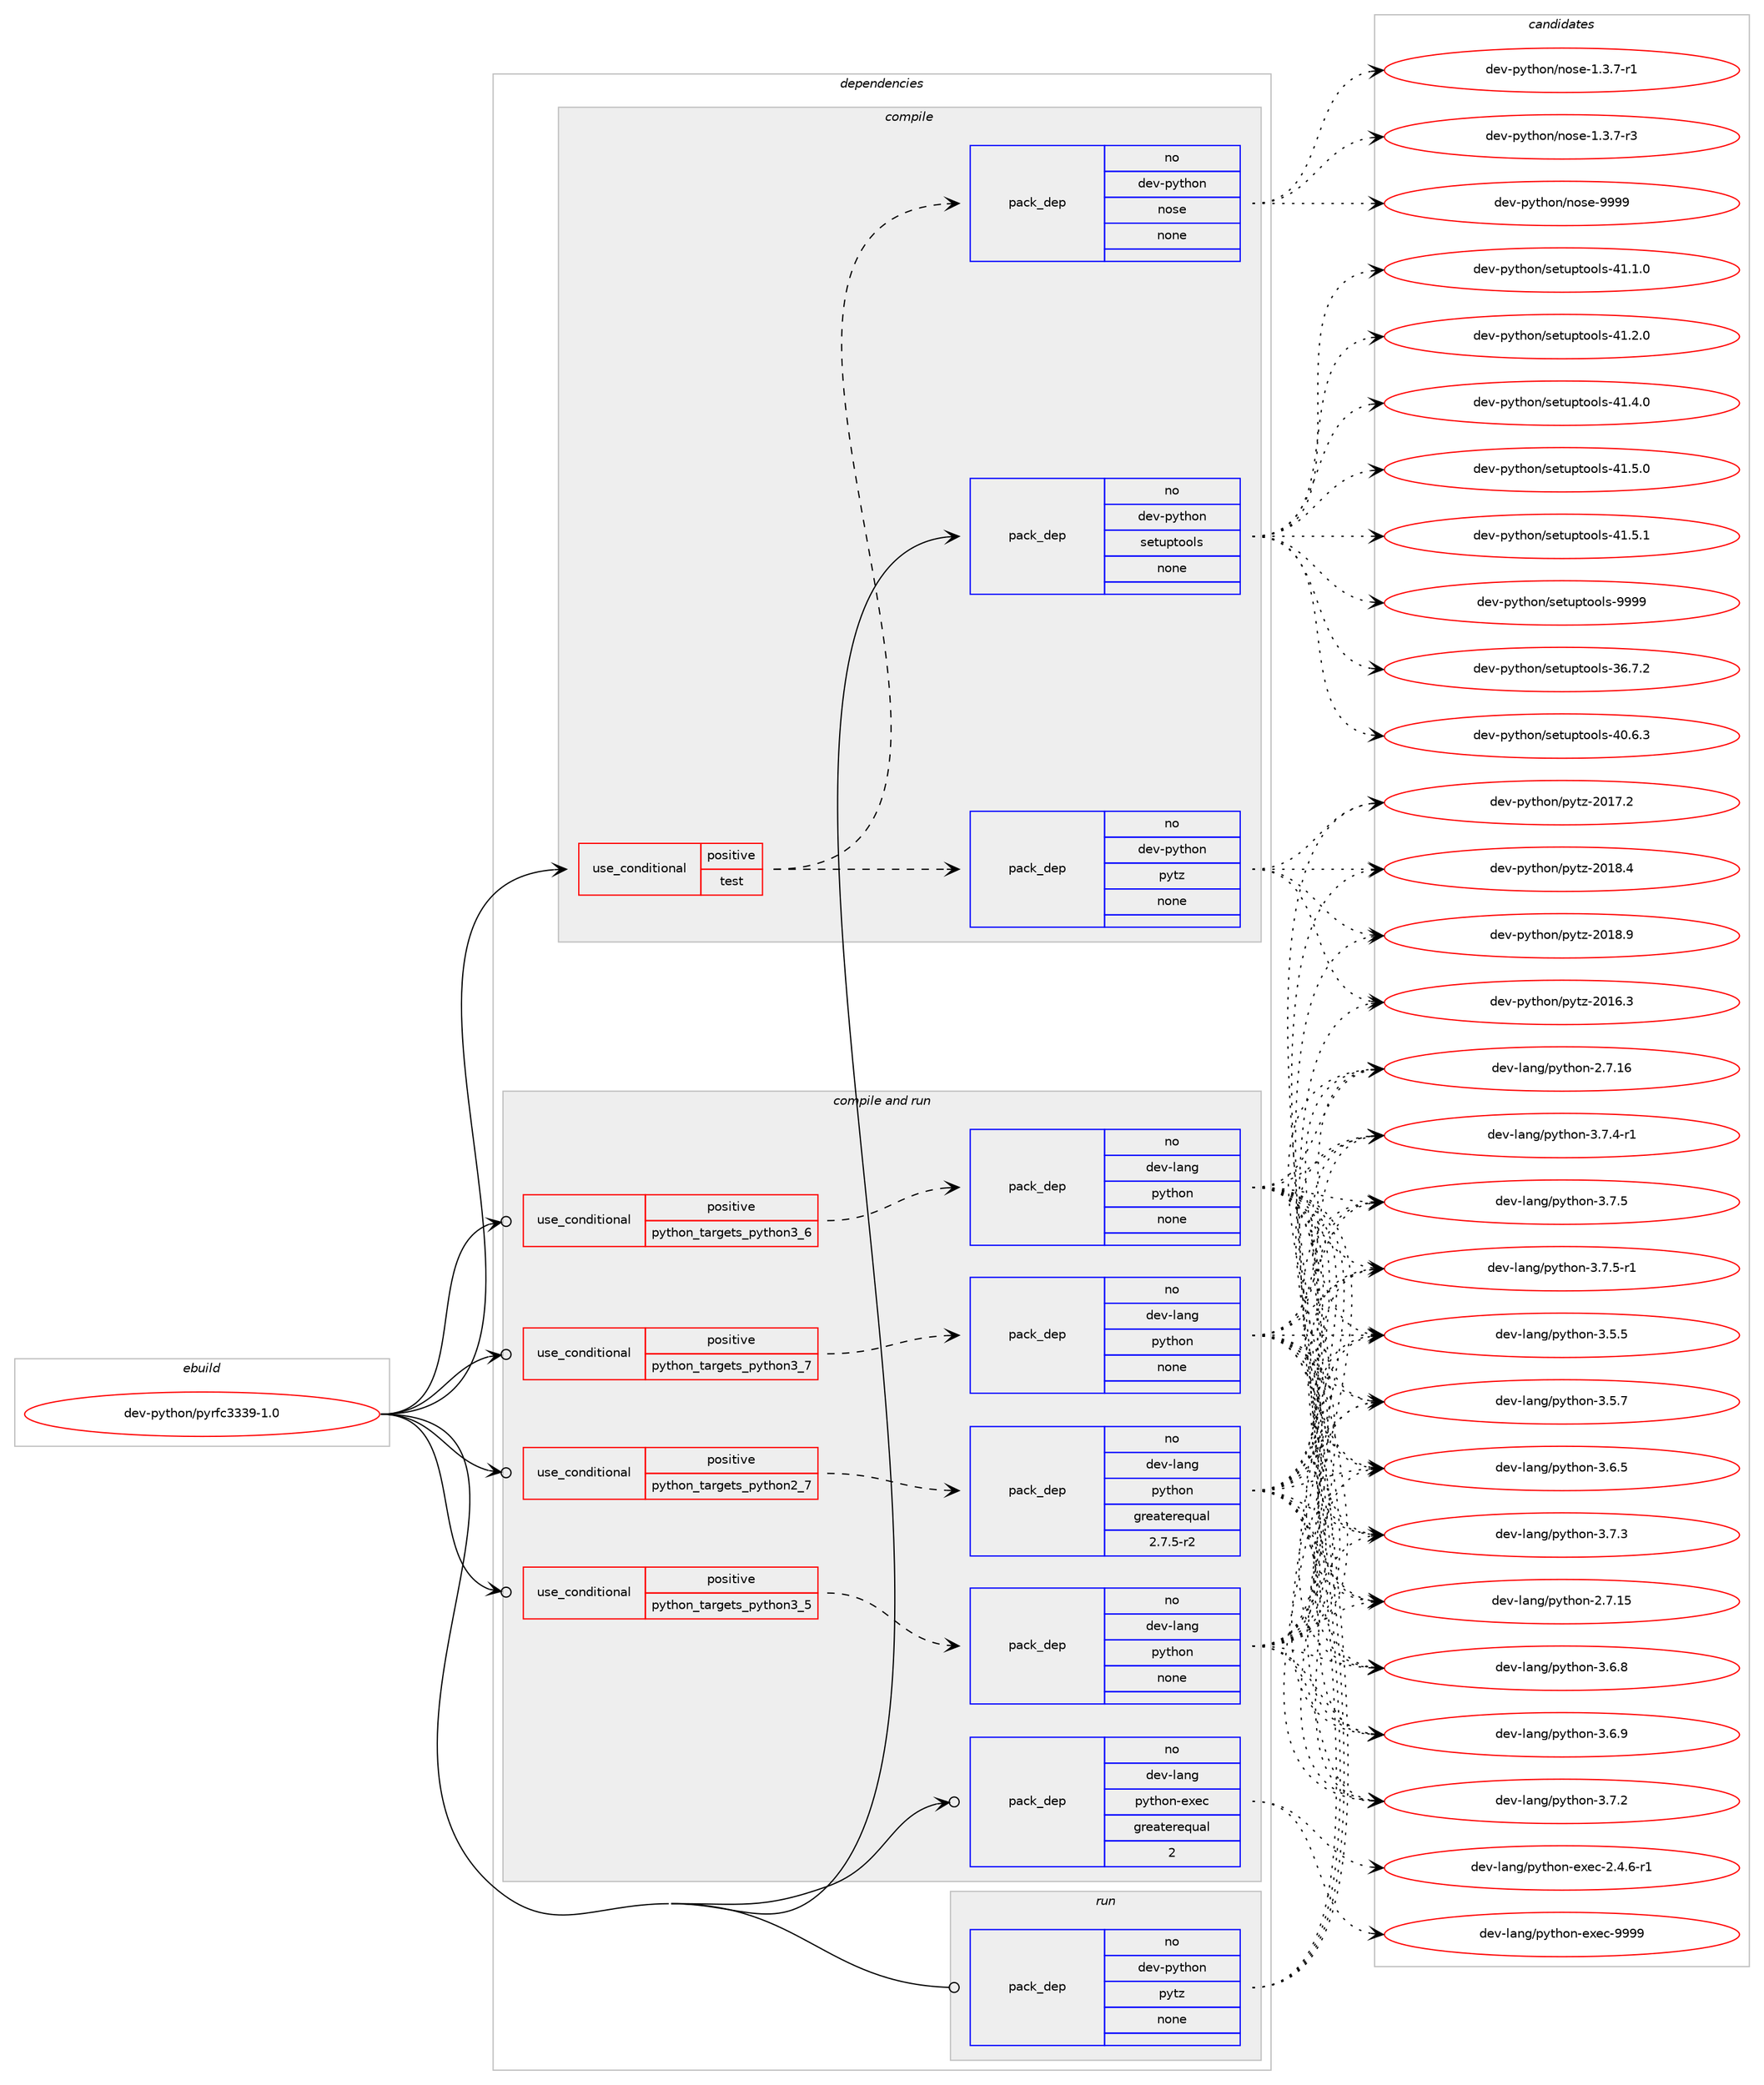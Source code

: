 digraph prolog {

# *************
# Graph options
# *************

newrank=true;
concentrate=true;
compound=true;
graph [rankdir=LR,fontname=Helvetica,fontsize=10,ranksep=1.5];#, ranksep=2.5, nodesep=0.2];
edge  [arrowhead=vee];
node  [fontname=Helvetica,fontsize=10];

# **********
# The ebuild
# **********

subgraph cluster_leftcol {
color=gray;
rank=same;
label=<<i>ebuild</i>>;
id [label="dev-python/pyrfc3339-1.0", color=red, width=4, href="../dev-python/pyrfc3339-1.0.svg"];
}

# ****************
# The dependencies
# ****************

subgraph cluster_midcol {
color=gray;
label=<<i>dependencies</i>>;
subgraph cluster_compile {
fillcolor="#eeeeee";
style=filled;
label=<<i>compile</i>>;
subgraph cond146659 {
dependency628279 [label=<<TABLE BORDER="0" CELLBORDER="1" CELLSPACING="0" CELLPADDING="4"><TR><TD ROWSPAN="3" CELLPADDING="10">use_conditional</TD></TR><TR><TD>positive</TD></TR><TR><TD>test</TD></TR></TABLE>>, shape=none, color=red];
subgraph pack469760 {
dependency628280 [label=<<TABLE BORDER="0" CELLBORDER="1" CELLSPACING="0" CELLPADDING="4" WIDTH="220"><TR><TD ROWSPAN="6" CELLPADDING="30">pack_dep</TD></TR><TR><TD WIDTH="110">no</TD></TR><TR><TD>dev-python</TD></TR><TR><TD>pytz</TD></TR><TR><TD>none</TD></TR><TR><TD></TD></TR></TABLE>>, shape=none, color=blue];
}
dependency628279:e -> dependency628280:w [weight=20,style="dashed",arrowhead="vee"];
subgraph pack469761 {
dependency628281 [label=<<TABLE BORDER="0" CELLBORDER="1" CELLSPACING="0" CELLPADDING="4" WIDTH="220"><TR><TD ROWSPAN="6" CELLPADDING="30">pack_dep</TD></TR><TR><TD WIDTH="110">no</TD></TR><TR><TD>dev-python</TD></TR><TR><TD>nose</TD></TR><TR><TD>none</TD></TR><TR><TD></TD></TR></TABLE>>, shape=none, color=blue];
}
dependency628279:e -> dependency628281:w [weight=20,style="dashed",arrowhead="vee"];
}
id:e -> dependency628279:w [weight=20,style="solid",arrowhead="vee"];
subgraph pack469762 {
dependency628282 [label=<<TABLE BORDER="0" CELLBORDER="1" CELLSPACING="0" CELLPADDING="4" WIDTH="220"><TR><TD ROWSPAN="6" CELLPADDING="30">pack_dep</TD></TR><TR><TD WIDTH="110">no</TD></TR><TR><TD>dev-python</TD></TR><TR><TD>setuptools</TD></TR><TR><TD>none</TD></TR><TR><TD></TD></TR></TABLE>>, shape=none, color=blue];
}
id:e -> dependency628282:w [weight=20,style="solid",arrowhead="vee"];
}
subgraph cluster_compileandrun {
fillcolor="#eeeeee";
style=filled;
label=<<i>compile and run</i>>;
subgraph cond146660 {
dependency628283 [label=<<TABLE BORDER="0" CELLBORDER="1" CELLSPACING="0" CELLPADDING="4"><TR><TD ROWSPAN="3" CELLPADDING="10">use_conditional</TD></TR><TR><TD>positive</TD></TR><TR><TD>python_targets_python2_7</TD></TR></TABLE>>, shape=none, color=red];
subgraph pack469763 {
dependency628284 [label=<<TABLE BORDER="0" CELLBORDER="1" CELLSPACING="0" CELLPADDING="4" WIDTH="220"><TR><TD ROWSPAN="6" CELLPADDING="30">pack_dep</TD></TR><TR><TD WIDTH="110">no</TD></TR><TR><TD>dev-lang</TD></TR><TR><TD>python</TD></TR><TR><TD>greaterequal</TD></TR><TR><TD>2.7.5-r2</TD></TR></TABLE>>, shape=none, color=blue];
}
dependency628283:e -> dependency628284:w [weight=20,style="dashed",arrowhead="vee"];
}
id:e -> dependency628283:w [weight=20,style="solid",arrowhead="odotvee"];
subgraph cond146661 {
dependency628285 [label=<<TABLE BORDER="0" CELLBORDER="1" CELLSPACING="0" CELLPADDING="4"><TR><TD ROWSPAN="3" CELLPADDING="10">use_conditional</TD></TR><TR><TD>positive</TD></TR><TR><TD>python_targets_python3_5</TD></TR></TABLE>>, shape=none, color=red];
subgraph pack469764 {
dependency628286 [label=<<TABLE BORDER="0" CELLBORDER="1" CELLSPACING="0" CELLPADDING="4" WIDTH="220"><TR><TD ROWSPAN="6" CELLPADDING="30">pack_dep</TD></TR><TR><TD WIDTH="110">no</TD></TR><TR><TD>dev-lang</TD></TR><TR><TD>python</TD></TR><TR><TD>none</TD></TR><TR><TD></TD></TR></TABLE>>, shape=none, color=blue];
}
dependency628285:e -> dependency628286:w [weight=20,style="dashed",arrowhead="vee"];
}
id:e -> dependency628285:w [weight=20,style="solid",arrowhead="odotvee"];
subgraph cond146662 {
dependency628287 [label=<<TABLE BORDER="0" CELLBORDER="1" CELLSPACING="0" CELLPADDING="4"><TR><TD ROWSPAN="3" CELLPADDING="10">use_conditional</TD></TR><TR><TD>positive</TD></TR><TR><TD>python_targets_python3_6</TD></TR></TABLE>>, shape=none, color=red];
subgraph pack469765 {
dependency628288 [label=<<TABLE BORDER="0" CELLBORDER="1" CELLSPACING="0" CELLPADDING="4" WIDTH="220"><TR><TD ROWSPAN="6" CELLPADDING="30">pack_dep</TD></TR><TR><TD WIDTH="110">no</TD></TR><TR><TD>dev-lang</TD></TR><TR><TD>python</TD></TR><TR><TD>none</TD></TR><TR><TD></TD></TR></TABLE>>, shape=none, color=blue];
}
dependency628287:e -> dependency628288:w [weight=20,style="dashed",arrowhead="vee"];
}
id:e -> dependency628287:w [weight=20,style="solid",arrowhead="odotvee"];
subgraph cond146663 {
dependency628289 [label=<<TABLE BORDER="0" CELLBORDER="1" CELLSPACING="0" CELLPADDING="4"><TR><TD ROWSPAN="3" CELLPADDING="10">use_conditional</TD></TR><TR><TD>positive</TD></TR><TR><TD>python_targets_python3_7</TD></TR></TABLE>>, shape=none, color=red];
subgraph pack469766 {
dependency628290 [label=<<TABLE BORDER="0" CELLBORDER="1" CELLSPACING="0" CELLPADDING="4" WIDTH="220"><TR><TD ROWSPAN="6" CELLPADDING="30">pack_dep</TD></TR><TR><TD WIDTH="110">no</TD></TR><TR><TD>dev-lang</TD></TR><TR><TD>python</TD></TR><TR><TD>none</TD></TR><TR><TD></TD></TR></TABLE>>, shape=none, color=blue];
}
dependency628289:e -> dependency628290:w [weight=20,style="dashed",arrowhead="vee"];
}
id:e -> dependency628289:w [weight=20,style="solid",arrowhead="odotvee"];
subgraph pack469767 {
dependency628291 [label=<<TABLE BORDER="0" CELLBORDER="1" CELLSPACING="0" CELLPADDING="4" WIDTH="220"><TR><TD ROWSPAN="6" CELLPADDING="30">pack_dep</TD></TR><TR><TD WIDTH="110">no</TD></TR><TR><TD>dev-lang</TD></TR><TR><TD>python-exec</TD></TR><TR><TD>greaterequal</TD></TR><TR><TD>2</TD></TR></TABLE>>, shape=none, color=blue];
}
id:e -> dependency628291:w [weight=20,style="solid",arrowhead="odotvee"];
}
subgraph cluster_run {
fillcolor="#eeeeee";
style=filled;
label=<<i>run</i>>;
subgraph pack469768 {
dependency628292 [label=<<TABLE BORDER="0" CELLBORDER="1" CELLSPACING="0" CELLPADDING="4" WIDTH="220"><TR><TD ROWSPAN="6" CELLPADDING="30">pack_dep</TD></TR><TR><TD WIDTH="110">no</TD></TR><TR><TD>dev-python</TD></TR><TR><TD>pytz</TD></TR><TR><TD>none</TD></TR><TR><TD></TD></TR></TABLE>>, shape=none, color=blue];
}
id:e -> dependency628292:w [weight=20,style="solid",arrowhead="odot"];
}
}

# **************
# The candidates
# **************

subgraph cluster_choices {
rank=same;
color=gray;
label=<<i>candidates</i>>;

subgraph choice469760 {
color=black;
nodesep=1;
choice100101118451121211161041111104711212111612245504849544651 [label="dev-python/pytz-2016.3", color=red, width=4,href="../dev-python/pytz-2016.3.svg"];
choice100101118451121211161041111104711212111612245504849554650 [label="dev-python/pytz-2017.2", color=red, width=4,href="../dev-python/pytz-2017.2.svg"];
choice100101118451121211161041111104711212111612245504849564652 [label="dev-python/pytz-2018.4", color=red, width=4,href="../dev-python/pytz-2018.4.svg"];
choice100101118451121211161041111104711212111612245504849564657 [label="dev-python/pytz-2018.9", color=red, width=4,href="../dev-python/pytz-2018.9.svg"];
dependency628280:e -> choice100101118451121211161041111104711212111612245504849544651:w [style=dotted,weight="100"];
dependency628280:e -> choice100101118451121211161041111104711212111612245504849554650:w [style=dotted,weight="100"];
dependency628280:e -> choice100101118451121211161041111104711212111612245504849564652:w [style=dotted,weight="100"];
dependency628280:e -> choice100101118451121211161041111104711212111612245504849564657:w [style=dotted,weight="100"];
}
subgraph choice469761 {
color=black;
nodesep=1;
choice10010111845112121116104111110471101111151014549465146554511449 [label="dev-python/nose-1.3.7-r1", color=red, width=4,href="../dev-python/nose-1.3.7-r1.svg"];
choice10010111845112121116104111110471101111151014549465146554511451 [label="dev-python/nose-1.3.7-r3", color=red, width=4,href="../dev-python/nose-1.3.7-r3.svg"];
choice10010111845112121116104111110471101111151014557575757 [label="dev-python/nose-9999", color=red, width=4,href="../dev-python/nose-9999.svg"];
dependency628281:e -> choice10010111845112121116104111110471101111151014549465146554511449:w [style=dotted,weight="100"];
dependency628281:e -> choice10010111845112121116104111110471101111151014549465146554511451:w [style=dotted,weight="100"];
dependency628281:e -> choice10010111845112121116104111110471101111151014557575757:w [style=dotted,weight="100"];
}
subgraph choice469762 {
color=black;
nodesep=1;
choice100101118451121211161041111104711510111611711211611111110811545515446554650 [label="dev-python/setuptools-36.7.2", color=red, width=4,href="../dev-python/setuptools-36.7.2.svg"];
choice100101118451121211161041111104711510111611711211611111110811545524846544651 [label="dev-python/setuptools-40.6.3", color=red, width=4,href="../dev-python/setuptools-40.6.3.svg"];
choice100101118451121211161041111104711510111611711211611111110811545524946494648 [label="dev-python/setuptools-41.1.0", color=red, width=4,href="../dev-python/setuptools-41.1.0.svg"];
choice100101118451121211161041111104711510111611711211611111110811545524946504648 [label="dev-python/setuptools-41.2.0", color=red, width=4,href="../dev-python/setuptools-41.2.0.svg"];
choice100101118451121211161041111104711510111611711211611111110811545524946524648 [label="dev-python/setuptools-41.4.0", color=red, width=4,href="../dev-python/setuptools-41.4.0.svg"];
choice100101118451121211161041111104711510111611711211611111110811545524946534648 [label="dev-python/setuptools-41.5.0", color=red, width=4,href="../dev-python/setuptools-41.5.0.svg"];
choice100101118451121211161041111104711510111611711211611111110811545524946534649 [label="dev-python/setuptools-41.5.1", color=red, width=4,href="../dev-python/setuptools-41.5.1.svg"];
choice10010111845112121116104111110471151011161171121161111111081154557575757 [label="dev-python/setuptools-9999", color=red, width=4,href="../dev-python/setuptools-9999.svg"];
dependency628282:e -> choice100101118451121211161041111104711510111611711211611111110811545515446554650:w [style=dotted,weight="100"];
dependency628282:e -> choice100101118451121211161041111104711510111611711211611111110811545524846544651:w [style=dotted,weight="100"];
dependency628282:e -> choice100101118451121211161041111104711510111611711211611111110811545524946494648:w [style=dotted,weight="100"];
dependency628282:e -> choice100101118451121211161041111104711510111611711211611111110811545524946504648:w [style=dotted,weight="100"];
dependency628282:e -> choice100101118451121211161041111104711510111611711211611111110811545524946524648:w [style=dotted,weight="100"];
dependency628282:e -> choice100101118451121211161041111104711510111611711211611111110811545524946534648:w [style=dotted,weight="100"];
dependency628282:e -> choice100101118451121211161041111104711510111611711211611111110811545524946534649:w [style=dotted,weight="100"];
dependency628282:e -> choice10010111845112121116104111110471151011161171121161111111081154557575757:w [style=dotted,weight="100"];
}
subgraph choice469763 {
color=black;
nodesep=1;
choice10010111845108971101034711212111610411111045504655464953 [label="dev-lang/python-2.7.15", color=red, width=4,href="../dev-lang/python-2.7.15.svg"];
choice10010111845108971101034711212111610411111045504655464954 [label="dev-lang/python-2.7.16", color=red, width=4,href="../dev-lang/python-2.7.16.svg"];
choice100101118451089711010347112121116104111110455146534653 [label="dev-lang/python-3.5.5", color=red, width=4,href="../dev-lang/python-3.5.5.svg"];
choice100101118451089711010347112121116104111110455146534655 [label="dev-lang/python-3.5.7", color=red, width=4,href="../dev-lang/python-3.5.7.svg"];
choice100101118451089711010347112121116104111110455146544653 [label="dev-lang/python-3.6.5", color=red, width=4,href="../dev-lang/python-3.6.5.svg"];
choice100101118451089711010347112121116104111110455146544656 [label="dev-lang/python-3.6.8", color=red, width=4,href="../dev-lang/python-3.6.8.svg"];
choice100101118451089711010347112121116104111110455146544657 [label="dev-lang/python-3.6.9", color=red, width=4,href="../dev-lang/python-3.6.9.svg"];
choice100101118451089711010347112121116104111110455146554650 [label="dev-lang/python-3.7.2", color=red, width=4,href="../dev-lang/python-3.7.2.svg"];
choice100101118451089711010347112121116104111110455146554651 [label="dev-lang/python-3.7.3", color=red, width=4,href="../dev-lang/python-3.7.3.svg"];
choice1001011184510897110103471121211161041111104551465546524511449 [label="dev-lang/python-3.7.4-r1", color=red, width=4,href="../dev-lang/python-3.7.4-r1.svg"];
choice100101118451089711010347112121116104111110455146554653 [label="dev-lang/python-3.7.5", color=red, width=4,href="../dev-lang/python-3.7.5.svg"];
choice1001011184510897110103471121211161041111104551465546534511449 [label="dev-lang/python-3.7.5-r1", color=red, width=4,href="../dev-lang/python-3.7.5-r1.svg"];
dependency628284:e -> choice10010111845108971101034711212111610411111045504655464953:w [style=dotted,weight="100"];
dependency628284:e -> choice10010111845108971101034711212111610411111045504655464954:w [style=dotted,weight="100"];
dependency628284:e -> choice100101118451089711010347112121116104111110455146534653:w [style=dotted,weight="100"];
dependency628284:e -> choice100101118451089711010347112121116104111110455146534655:w [style=dotted,weight="100"];
dependency628284:e -> choice100101118451089711010347112121116104111110455146544653:w [style=dotted,weight="100"];
dependency628284:e -> choice100101118451089711010347112121116104111110455146544656:w [style=dotted,weight="100"];
dependency628284:e -> choice100101118451089711010347112121116104111110455146544657:w [style=dotted,weight="100"];
dependency628284:e -> choice100101118451089711010347112121116104111110455146554650:w [style=dotted,weight="100"];
dependency628284:e -> choice100101118451089711010347112121116104111110455146554651:w [style=dotted,weight="100"];
dependency628284:e -> choice1001011184510897110103471121211161041111104551465546524511449:w [style=dotted,weight="100"];
dependency628284:e -> choice100101118451089711010347112121116104111110455146554653:w [style=dotted,weight="100"];
dependency628284:e -> choice1001011184510897110103471121211161041111104551465546534511449:w [style=dotted,weight="100"];
}
subgraph choice469764 {
color=black;
nodesep=1;
choice10010111845108971101034711212111610411111045504655464953 [label="dev-lang/python-2.7.15", color=red, width=4,href="../dev-lang/python-2.7.15.svg"];
choice10010111845108971101034711212111610411111045504655464954 [label="dev-lang/python-2.7.16", color=red, width=4,href="../dev-lang/python-2.7.16.svg"];
choice100101118451089711010347112121116104111110455146534653 [label="dev-lang/python-3.5.5", color=red, width=4,href="../dev-lang/python-3.5.5.svg"];
choice100101118451089711010347112121116104111110455146534655 [label="dev-lang/python-3.5.7", color=red, width=4,href="../dev-lang/python-3.5.7.svg"];
choice100101118451089711010347112121116104111110455146544653 [label="dev-lang/python-3.6.5", color=red, width=4,href="../dev-lang/python-3.6.5.svg"];
choice100101118451089711010347112121116104111110455146544656 [label="dev-lang/python-3.6.8", color=red, width=4,href="../dev-lang/python-3.6.8.svg"];
choice100101118451089711010347112121116104111110455146544657 [label="dev-lang/python-3.6.9", color=red, width=4,href="../dev-lang/python-3.6.9.svg"];
choice100101118451089711010347112121116104111110455146554650 [label="dev-lang/python-3.7.2", color=red, width=4,href="../dev-lang/python-3.7.2.svg"];
choice100101118451089711010347112121116104111110455146554651 [label="dev-lang/python-3.7.3", color=red, width=4,href="../dev-lang/python-3.7.3.svg"];
choice1001011184510897110103471121211161041111104551465546524511449 [label="dev-lang/python-3.7.4-r1", color=red, width=4,href="../dev-lang/python-3.7.4-r1.svg"];
choice100101118451089711010347112121116104111110455146554653 [label="dev-lang/python-3.7.5", color=red, width=4,href="../dev-lang/python-3.7.5.svg"];
choice1001011184510897110103471121211161041111104551465546534511449 [label="dev-lang/python-3.7.5-r1", color=red, width=4,href="../dev-lang/python-3.7.5-r1.svg"];
dependency628286:e -> choice10010111845108971101034711212111610411111045504655464953:w [style=dotted,weight="100"];
dependency628286:e -> choice10010111845108971101034711212111610411111045504655464954:w [style=dotted,weight="100"];
dependency628286:e -> choice100101118451089711010347112121116104111110455146534653:w [style=dotted,weight="100"];
dependency628286:e -> choice100101118451089711010347112121116104111110455146534655:w [style=dotted,weight="100"];
dependency628286:e -> choice100101118451089711010347112121116104111110455146544653:w [style=dotted,weight="100"];
dependency628286:e -> choice100101118451089711010347112121116104111110455146544656:w [style=dotted,weight="100"];
dependency628286:e -> choice100101118451089711010347112121116104111110455146544657:w [style=dotted,weight="100"];
dependency628286:e -> choice100101118451089711010347112121116104111110455146554650:w [style=dotted,weight="100"];
dependency628286:e -> choice100101118451089711010347112121116104111110455146554651:w [style=dotted,weight="100"];
dependency628286:e -> choice1001011184510897110103471121211161041111104551465546524511449:w [style=dotted,weight="100"];
dependency628286:e -> choice100101118451089711010347112121116104111110455146554653:w [style=dotted,weight="100"];
dependency628286:e -> choice1001011184510897110103471121211161041111104551465546534511449:w [style=dotted,weight="100"];
}
subgraph choice469765 {
color=black;
nodesep=1;
choice10010111845108971101034711212111610411111045504655464953 [label="dev-lang/python-2.7.15", color=red, width=4,href="../dev-lang/python-2.7.15.svg"];
choice10010111845108971101034711212111610411111045504655464954 [label="dev-lang/python-2.7.16", color=red, width=4,href="../dev-lang/python-2.7.16.svg"];
choice100101118451089711010347112121116104111110455146534653 [label="dev-lang/python-3.5.5", color=red, width=4,href="../dev-lang/python-3.5.5.svg"];
choice100101118451089711010347112121116104111110455146534655 [label="dev-lang/python-3.5.7", color=red, width=4,href="../dev-lang/python-3.5.7.svg"];
choice100101118451089711010347112121116104111110455146544653 [label="dev-lang/python-3.6.5", color=red, width=4,href="../dev-lang/python-3.6.5.svg"];
choice100101118451089711010347112121116104111110455146544656 [label="dev-lang/python-3.6.8", color=red, width=4,href="../dev-lang/python-3.6.8.svg"];
choice100101118451089711010347112121116104111110455146544657 [label="dev-lang/python-3.6.9", color=red, width=4,href="../dev-lang/python-3.6.9.svg"];
choice100101118451089711010347112121116104111110455146554650 [label="dev-lang/python-3.7.2", color=red, width=4,href="../dev-lang/python-3.7.2.svg"];
choice100101118451089711010347112121116104111110455146554651 [label="dev-lang/python-3.7.3", color=red, width=4,href="../dev-lang/python-3.7.3.svg"];
choice1001011184510897110103471121211161041111104551465546524511449 [label="dev-lang/python-3.7.4-r1", color=red, width=4,href="../dev-lang/python-3.7.4-r1.svg"];
choice100101118451089711010347112121116104111110455146554653 [label="dev-lang/python-3.7.5", color=red, width=4,href="../dev-lang/python-3.7.5.svg"];
choice1001011184510897110103471121211161041111104551465546534511449 [label="dev-lang/python-3.7.5-r1", color=red, width=4,href="../dev-lang/python-3.7.5-r1.svg"];
dependency628288:e -> choice10010111845108971101034711212111610411111045504655464953:w [style=dotted,weight="100"];
dependency628288:e -> choice10010111845108971101034711212111610411111045504655464954:w [style=dotted,weight="100"];
dependency628288:e -> choice100101118451089711010347112121116104111110455146534653:w [style=dotted,weight="100"];
dependency628288:e -> choice100101118451089711010347112121116104111110455146534655:w [style=dotted,weight="100"];
dependency628288:e -> choice100101118451089711010347112121116104111110455146544653:w [style=dotted,weight="100"];
dependency628288:e -> choice100101118451089711010347112121116104111110455146544656:w [style=dotted,weight="100"];
dependency628288:e -> choice100101118451089711010347112121116104111110455146544657:w [style=dotted,weight="100"];
dependency628288:e -> choice100101118451089711010347112121116104111110455146554650:w [style=dotted,weight="100"];
dependency628288:e -> choice100101118451089711010347112121116104111110455146554651:w [style=dotted,weight="100"];
dependency628288:e -> choice1001011184510897110103471121211161041111104551465546524511449:w [style=dotted,weight="100"];
dependency628288:e -> choice100101118451089711010347112121116104111110455146554653:w [style=dotted,weight="100"];
dependency628288:e -> choice1001011184510897110103471121211161041111104551465546534511449:w [style=dotted,weight="100"];
}
subgraph choice469766 {
color=black;
nodesep=1;
choice10010111845108971101034711212111610411111045504655464953 [label="dev-lang/python-2.7.15", color=red, width=4,href="../dev-lang/python-2.7.15.svg"];
choice10010111845108971101034711212111610411111045504655464954 [label="dev-lang/python-2.7.16", color=red, width=4,href="../dev-lang/python-2.7.16.svg"];
choice100101118451089711010347112121116104111110455146534653 [label="dev-lang/python-3.5.5", color=red, width=4,href="../dev-lang/python-3.5.5.svg"];
choice100101118451089711010347112121116104111110455146534655 [label="dev-lang/python-3.5.7", color=red, width=4,href="../dev-lang/python-3.5.7.svg"];
choice100101118451089711010347112121116104111110455146544653 [label="dev-lang/python-3.6.5", color=red, width=4,href="../dev-lang/python-3.6.5.svg"];
choice100101118451089711010347112121116104111110455146544656 [label="dev-lang/python-3.6.8", color=red, width=4,href="../dev-lang/python-3.6.8.svg"];
choice100101118451089711010347112121116104111110455146544657 [label="dev-lang/python-3.6.9", color=red, width=4,href="../dev-lang/python-3.6.9.svg"];
choice100101118451089711010347112121116104111110455146554650 [label="dev-lang/python-3.7.2", color=red, width=4,href="../dev-lang/python-3.7.2.svg"];
choice100101118451089711010347112121116104111110455146554651 [label="dev-lang/python-3.7.3", color=red, width=4,href="../dev-lang/python-3.7.3.svg"];
choice1001011184510897110103471121211161041111104551465546524511449 [label="dev-lang/python-3.7.4-r1", color=red, width=4,href="../dev-lang/python-3.7.4-r1.svg"];
choice100101118451089711010347112121116104111110455146554653 [label="dev-lang/python-3.7.5", color=red, width=4,href="../dev-lang/python-3.7.5.svg"];
choice1001011184510897110103471121211161041111104551465546534511449 [label="dev-lang/python-3.7.5-r1", color=red, width=4,href="../dev-lang/python-3.7.5-r1.svg"];
dependency628290:e -> choice10010111845108971101034711212111610411111045504655464953:w [style=dotted,weight="100"];
dependency628290:e -> choice10010111845108971101034711212111610411111045504655464954:w [style=dotted,weight="100"];
dependency628290:e -> choice100101118451089711010347112121116104111110455146534653:w [style=dotted,weight="100"];
dependency628290:e -> choice100101118451089711010347112121116104111110455146534655:w [style=dotted,weight="100"];
dependency628290:e -> choice100101118451089711010347112121116104111110455146544653:w [style=dotted,weight="100"];
dependency628290:e -> choice100101118451089711010347112121116104111110455146544656:w [style=dotted,weight="100"];
dependency628290:e -> choice100101118451089711010347112121116104111110455146544657:w [style=dotted,weight="100"];
dependency628290:e -> choice100101118451089711010347112121116104111110455146554650:w [style=dotted,weight="100"];
dependency628290:e -> choice100101118451089711010347112121116104111110455146554651:w [style=dotted,weight="100"];
dependency628290:e -> choice1001011184510897110103471121211161041111104551465546524511449:w [style=dotted,weight="100"];
dependency628290:e -> choice100101118451089711010347112121116104111110455146554653:w [style=dotted,weight="100"];
dependency628290:e -> choice1001011184510897110103471121211161041111104551465546534511449:w [style=dotted,weight="100"];
}
subgraph choice469767 {
color=black;
nodesep=1;
choice10010111845108971101034711212111610411111045101120101994550465246544511449 [label="dev-lang/python-exec-2.4.6-r1", color=red, width=4,href="../dev-lang/python-exec-2.4.6-r1.svg"];
choice10010111845108971101034711212111610411111045101120101994557575757 [label="dev-lang/python-exec-9999", color=red, width=4,href="../dev-lang/python-exec-9999.svg"];
dependency628291:e -> choice10010111845108971101034711212111610411111045101120101994550465246544511449:w [style=dotted,weight="100"];
dependency628291:e -> choice10010111845108971101034711212111610411111045101120101994557575757:w [style=dotted,weight="100"];
}
subgraph choice469768 {
color=black;
nodesep=1;
choice100101118451121211161041111104711212111612245504849544651 [label="dev-python/pytz-2016.3", color=red, width=4,href="../dev-python/pytz-2016.3.svg"];
choice100101118451121211161041111104711212111612245504849554650 [label="dev-python/pytz-2017.2", color=red, width=4,href="../dev-python/pytz-2017.2.svg"];
choice100101118451121211161041111104711212111612245504849564652 [label="dev-python/pytz-2018.4", color=red, width=4,href="../dev-python/pytz-2018.4.svg"];
choice100101118451121211161041111104711212111612245504849564657 [label="dev-python/pytz-2018.9", color=red, width=4,href="../dev-python/pytz-2018.9.svg"];
dependency628292:e -> choice100101118451121211161041111104711212111612245504849544651:w [style=dotted,weight="100"];
dependency628292:e -> choice100101118451121211161041111104711212111612245504849554650:w [style=dotted,weight="100"];
dependency628292:e -> choice100101118451121211161041111104711212111612245504849564652:w [style=dotted,weight="100"];
dependency628292:e -> choice100101118451121211161041111104711212111612245504849564657:w [style=dotted,weight="100"];
}
}

}
